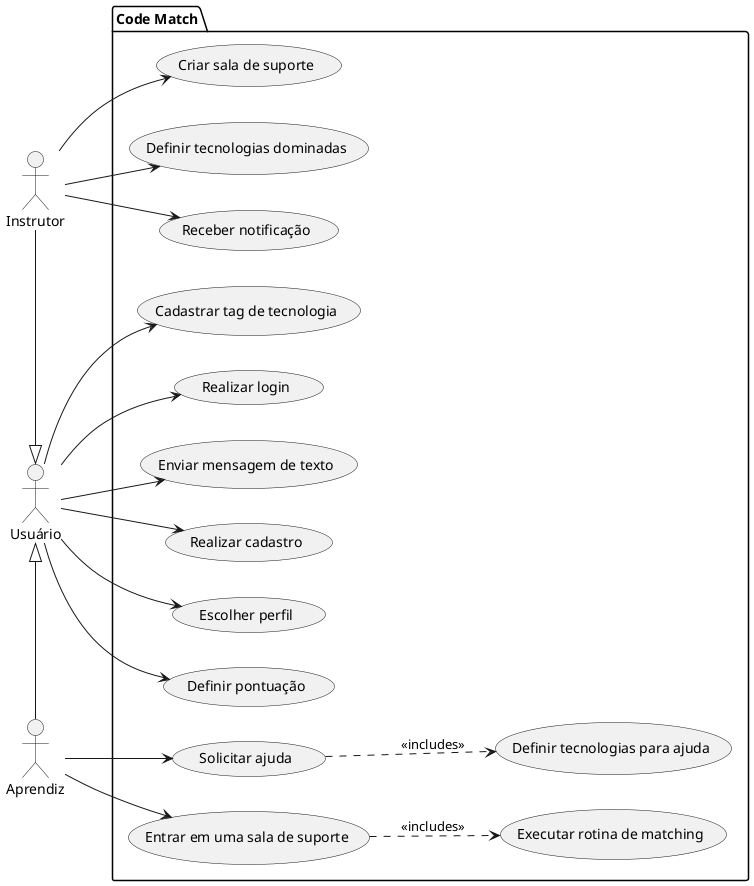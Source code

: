 @startuml Casos de Uso

left to right direction

' Declarar os atores
actor Usuário as us
actor Instrutor as in
actor Aprendiz as ap

' Especialização do usuário
in -right-|> us
ap -left-|> us

' Declarar os casos de uso
package "Code Match" {
  usecase (Enviar mensagem de texto) as uc1
  usecase (Realizar cadastro) as uc2
  usecase (Escolher perfil) as uc3
  usecase (Receber notificação) as uc4
  usecase (Criar sala de suporte) as uc5
  usecase (Entrar em uma sala de suporte) as  uc6
  usecase (Definir pontuação) as uc7
  usecase (Executar rotina de matching) as uc8
  usecase (Definir tecnologias dominadas) as uc9
  uc6 ..> uc8 : <<includes>>
  usecase (Solicitar ajuda) as uc10
  usecase (Definir tecnologias para ajuda) as uc11
  uc10 ..> uc11 : <<includes>>
  usecase (Cadastrar tag de tecnologia) as uc12
  usecase (Realizar login) as uc13
}

' Relacionar os casos de uso com o Usuário
us --> uc1
us --> uc2
us --> uc3
us --> uc7
us --> uc12
us --> uc13

' Relacionar os casos de uso com o Instrutor
in --> uc4
in --> uc5
in --> uc9

' Relacionar os casos de uso com o Aprendiz
ap --> uc6
ap --> uc10

@enduml